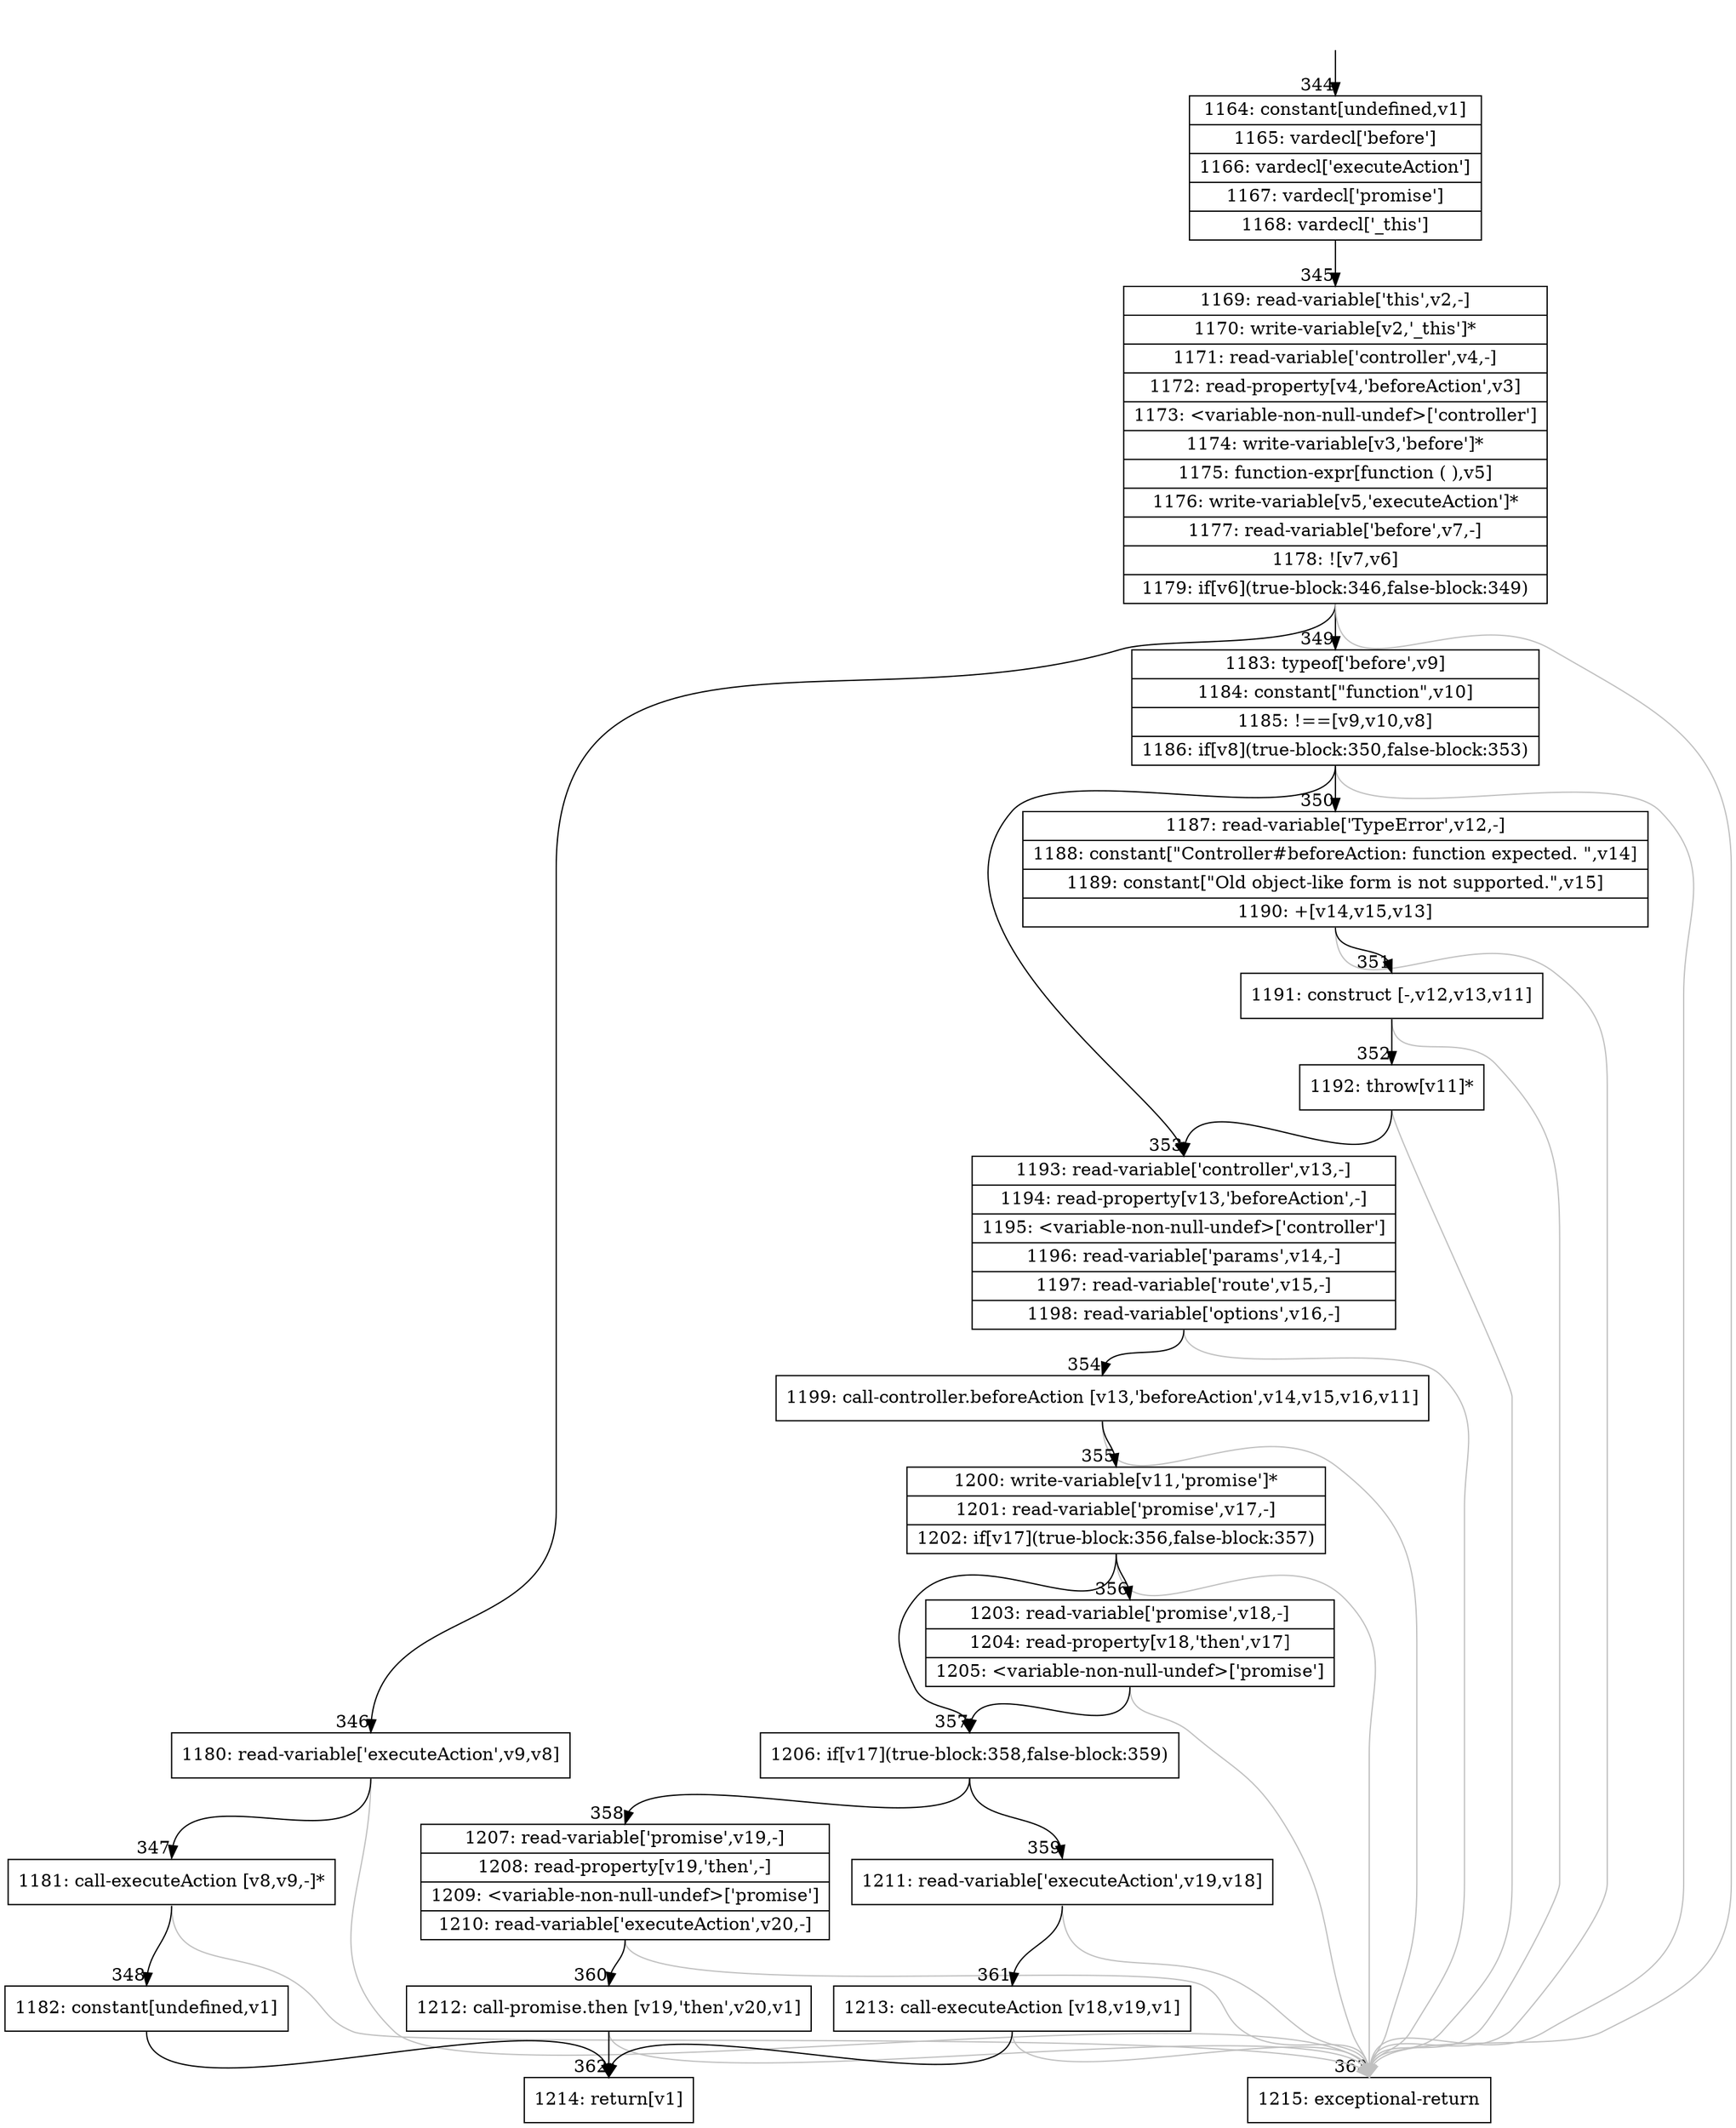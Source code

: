digraph {
rankdir="TD"
BB_entry34[shape=none,label=""];
BB_entry34 -> BB344 [tailport=s, headport=n, headlabel="    344"]
BB344 [shape=record label="{1164: constant[undefined,v1]|1165: vardecl['before']|1166: vardecl['executeAction']|1167: vardecl['promise']|1168: vardecl['_this']}" ] 
BB344 -> BB345 [tailport=s, headport=n, headlabel="      345"]
BB345 [shape=record label="{1169: read-variable['this',v2,-]|1170: write-variable[v2,'_this']*|1171: read-variable['controller',v4,-]|1172: read-property[v4,'beforeAction',v3]|1173: \<variable-non-null-undef\>['controller']|1174: write-variable[v3,'before']*|1175: function-expr[function ( ),v5]|1176: write-variable[v5,'executeAction']*|1177: read-variable['before',v7,-]|1178: ![v7,v6]|1179: if[v6](true-block:346,false-block:349)}" ] 
BB345 -> BB346 [tailport=s, headport=n, headlabel="      346"]
BB345 -> BB349 [tailport=s, headport=n, headlabel="      349"]
BB345 -> BB363 [tailport=s, headport=n, color=gray, headlabel="      363"]
BB346 [shape=record label="{1180: read-variable['executeAction',v9,v8]}" ] 
BB346 -> BB347 [tailport=s, headport=n, headlabel="      347"]
BB346 -> BB363 [tailport=s, headport=n, color=gray]
BB347 [shape=record label="{1181: call-executeAction [v8,v9,-]*}" ] 
BB347 -> BB348 [tailport=s, headport=n, headlabel="      348"]
BB347 -> BB363 [tailport=s, headport=n, color=gray]
BB348 [shape=record label="{1182: constant[undefined,v1]}" ] 
BB348 -> BB362 [tailport=s, headport=n, headlabel="      362"]
BB349 [shape=record label="{1183: typeof['before',v9]|1184: constant[\"function\",v10]|1185: !==[v9,v10,v8]|1186: if[v8](true-block:350,false-block:353)}" ] 
BB349 -> BB350 [tailport=s, headport=n, headlabel="      350"]
BB349 -> BB353 [tailport=s, headport=n, headlabel="      353"]
BB349 -> BB363 [tailport=s, headport=n, color=gray]
BB350 [shape=record label="{1187: read-variable['TypeError',v12,-]|1188: constant[\"Controller#beforeAction: function expected. \",v14]|1189: constant[\"Old object-like form is not supported.\",v15]|1190: +[v14,v15,v13]}" ] 
BB350 -> BB351 [tailport=s, headport=n, headlabel="      351"]
BB350 -> BB363 [tailport=s, headport=n, color=gray]
BB351 [shape=record label="{1191: construct [-,v12,v13,v11]}" ] 
BB351 -> BB352 [tailport=s, headport=n, headlabel="      352"]
BB351 -> BB363 [tailport=s, headport=n, color=gray]
BB352 [shape=record label="{1192: throw[v11]*}" ] 
BB352 -> BB353 [tailport=s, headport=n]
BB352 -> BB363 [tailport=s, headport=n, color=gray]
BB353 [shape=record label="{1193: read-variable['controller',v13,-]|1194: read-property[v13,'beforeAction',-]|1195: \<variable-non-null-undef\>['controller']|1196: read-variable['params',v14,-]|1197: read-variable['route',v15,-]|1198: read-variable['options',v16,-]}" ] 
BB353 -> BB354 [tailport=s, headport=n, headlabel="      354"]
BB353 -> BB363 [tailport=s, headport=n, color=gray]
BB354 [shape=record label="{1199: call-controller.beforeAction [v13,'beforeAction',v14,v15,v16,v11]}" ] 
BB354 -> BB355 [tailport=s, headport=n, headlabel="      355"]
BB354 -> BB363 [tailport=s, headport=n, color=gray]
BB355 [shape=record label="{1200: write-variable[v11,'promise']*|1201: read-variable['promise',v17,-]|1202: if[v17](true-block:356,false-block:357)}" ] 
BB355 -> BB357 [tailport=s, headport=n, headlabel="      357"]
BB355 -> BB356 [tailport=s, headport=n, headlabel="      356"]
BB355 -> BB363 [tailport=s, headport=n, color=gray]
BB356 [shape=record label="{1203: read-variable['promise',v18,-]|1204: read-property[v18,'then',v17]|1205: \<variable-non-null-undef\>['promise']}" ] 
BB356 -> BB357 [tailport=s, headport=n]
BB356 -> BB363 [tailport=s, headport=n, color=gray]
BB357 [shape=record label="{1206: if[v17](true-block:358,false-block:359)}" ] 
BB357 -> BB358 [tailport=s, headport=n, headlabel="      358"]
BB357 -> BB359 [tailport=s, headport=n, headlabel="      359"]
BB358 [shape=record label="{1207: read-variable['promise',v19,-]|1208: read-property[v19,'then',-]|1209: \<variable-non-null-undef\>['promise']|1210: read-variable['executeAction',v20,-]}" ] 
BB358 -> BB360 [tailport=s, headport=n, headlabel="      360"]
BB358 -> BB363 [tailport=s, headport=n, color=gray]
BB359 [shape=record label="{1211: read-variable['executeAction',v19,v18]}" ] 
BB359 -> BB361 [tailport=s, headport=n, headlabel="      361"]
BB359 -> BB363 [tailport=s, headport=n, color=gray]
BB360 [shape=record label="{1212: call-promise.then [v19,'then',v20,v1]}" ] 
BB360 -> BB362 [tailport=s, headport=n]
BB360 -> BB363 [tailport=s, headport=n, color=gray]
BB361 [shape=record label="{1213: call-executeAction [v18,v19,v1]}" ] 
BB361 -> BB362 [tailport=s, headport=n]
BB361 -> BB363 [tailport=s, headport=n, color=gray]
BB362 [shape=record label="{1214: return[v1]}" ] 
BB363 [shape=record label="{1215: exceptional-return}" ] 
//#$~ 379
}
